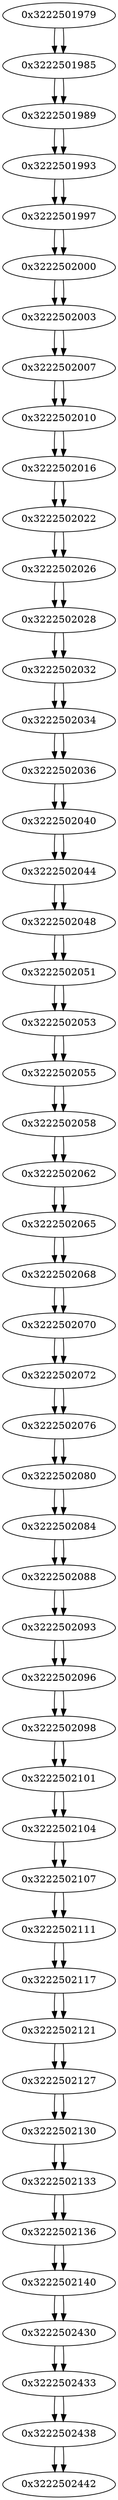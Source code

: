 digraph G{
/* nodes */
  n1 [label="0x3222501979"]
  n2 [label="0x3222501985"]
  n3 [label="0x3222501989"]
  n4 [label="0x3222501993"]
  n5 [label="0x3222501997"]
  n6 [label="0x3222502000"]
  n7 [label="0x3222502003"]
  n8 [label="0x3222502007"]
  n9 [label="0x3222502010"]
  n10 [label="0x3222502016"]
  n11 [label="0x3222502022"]
  n12 [label="0x3222502026"]
  n13 [label="0x3222502028"]
  n14 [label="0x3222502032"]
  n15 [label="0x3222502034"]
  n16 [label="0x3222502036"]
  n17 [label="0x3222502040"]
  n18 [label="0x3222502044"]
  n19 [label="0x3222502048"]
  n20 [label="0x3222502051"]
  n21 [label="0x3222502053"]
  n22 [label="0x3222502055"]
  n23 [label="0x3222502058"]
  n24 [label="0x3222502062"]
  n25 [label="0x3222502065"]
  n26 [label="0x3222502068"]
  n27 [label="0x3222502070"]
  n28 [label="0x3222502072"]
  n29 [label="0x3222502076"]
  n30 [label="0x3222502080"]
  n31 [label="0x3222502084"]
  n32 [label="0x3222502088"]
  n33 [label="0x3222502093"]
  n34 [label="0x3222502096"]
  n35 [label="0x3222502098"]
  n36 [label="0x3222502101"]
  n37 [label="0x3222502104"]
  n38 [label="0x3222502107"]
  n39 [label="0x3222502111"]
  n40 [label="0x3222502117"]
  n41 [label="0x3222502121"]
  n42 [label="0x3222502127"]
  n43 [label="0x3222502130"]
  n44 [label="0x3222502133"]
  n45 [label="0x3222502136"]
  n46 [label="0x3222502140"]
  n47 [label="0x3222502430"]
  n48 [label="0x3222502433"]
  n49 [label="0x3222502438"]
  n50 [label="0x3222502442"]
/* edges */
n1 -> n2;
n2 -> n3;
n1 -> n2;
n3 -> n4;
n2 -> n3;
n4 -> n5;
n3 -> n4;
n5 -> n6;
n4 -> n5;
n6 -> n7;
n5 -> n6;
n7 -> n8;
n6 -> n7;
n8 -> n9;
n7 -> n8;
n9 -> n10;
n8 -> n9;
n10 -> n11;
n9 -> n10;
n11 -> n12;
n10 -> n11;
n12 -> n13;
n11 -> n12;
n13 -> n14;
n12 -> n13;
n14 -> n15;
n13 -> n14;
n15 -> n16;
n14 -> n15;
n16 -> n17;
n15 -> n16;
n17 -> n18;
n16 -> n17;
n18 -> n19;
n17 -> n18;
n19 -> n20;
n18 -> n19;
n20 -> n21;
n19 -> n20;
n21 -> n22;
n20 -> n21;
n22 -> n23;
n21 -> n22;
n23 -> n24;
n22 -> n23;
n24 -> n25;
n23 -> n24;
n25 -> n26;
n24 -> n25;
n26 -> n27;
n25 -> n26;
n27 -> n28;
n26 -> n27;
n28 -> n29;
n27 -> n28;
n29 -> n30;
n28 -> n29;
n30 -> n31;
n29 -> n30;
n31 -> n32;
n30 -> n31;
n32 -> n33;
n31 -> n32;
n33 -> n34;
n32 -> n33;
n34 -> n35;
n33 -> n34;
n35 -> n36;
n34 -> n35;
n36 -> n37;
n35 -> n36;
n37 -> n38;
n36 -> n37;
n38 -> n39;
n37 -> n38;
n39 -> n40;
n38 -> n39;
n40 -> n41;
n39 -> n40;
n41 -> n42;
n40 -> n41;
n42 -> n43;
n41 -> n42;
n43 -> n44;
n42 -> n43;
n44 -> n45;
n43 -> n44;
n45 -> n46;
n44 -> n45;
n46 -> n47;
n45 -> n46;
n47 -> n48;
n46 -> n47;
n48 -> n49;
n47 -> n48;
n49 -> n50;
n48 -> n49;
n49 -> n50;
}
